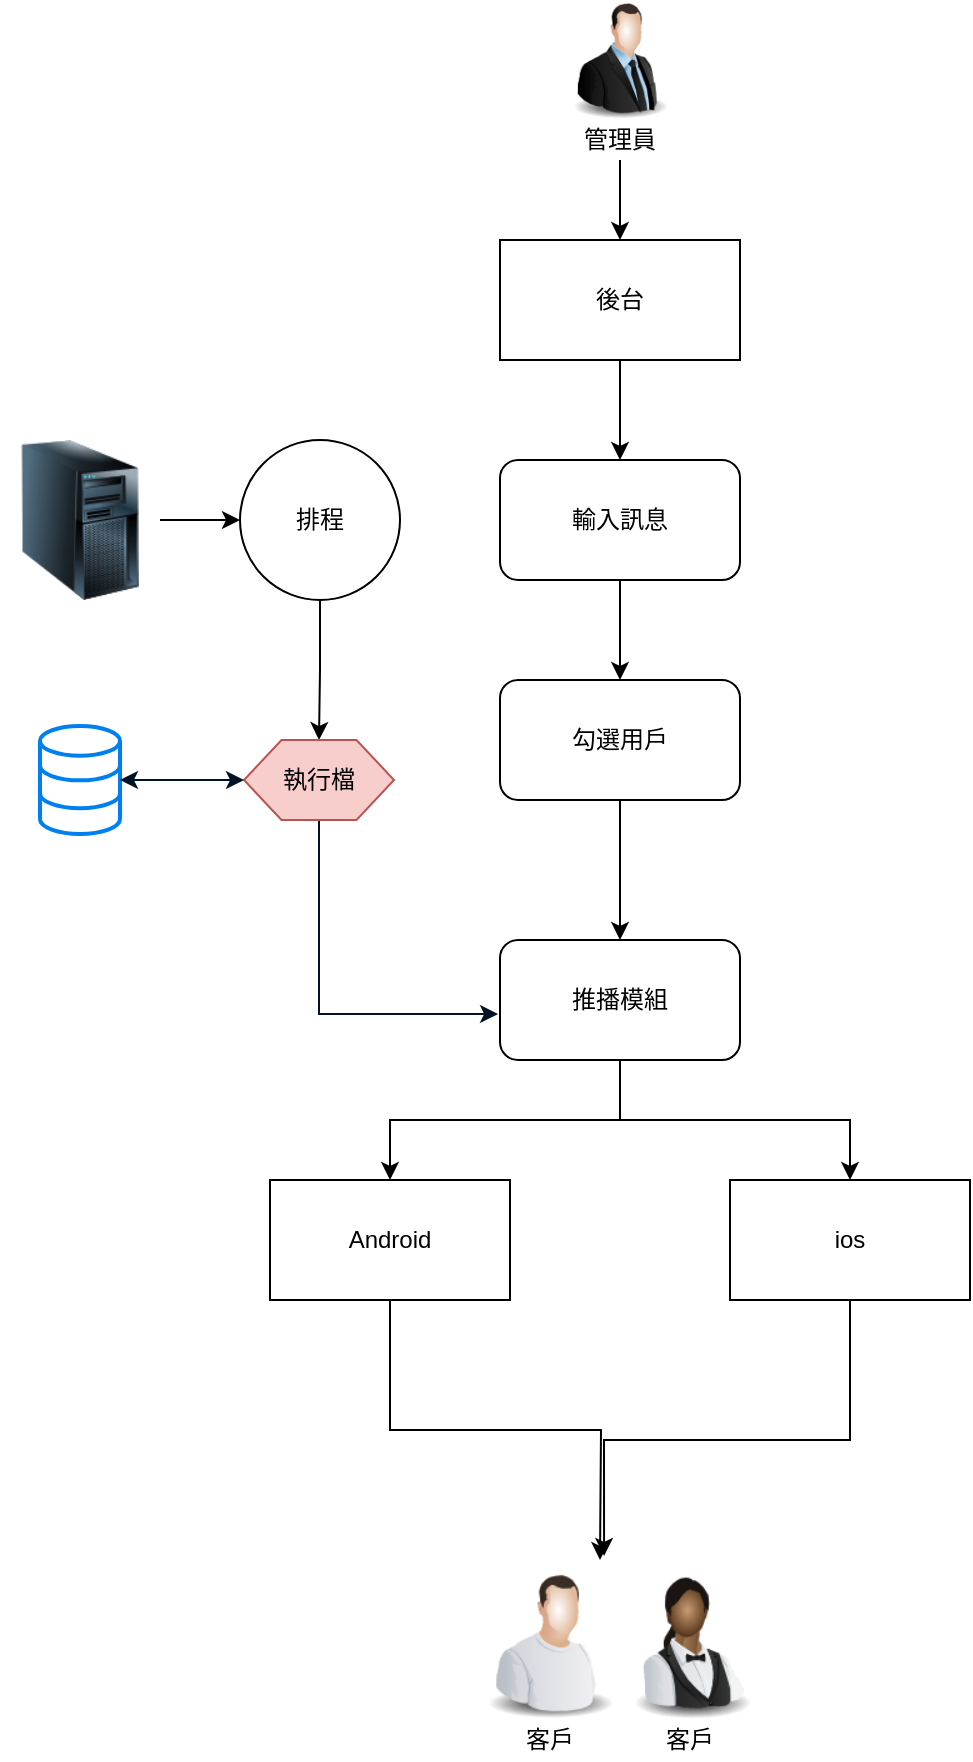 <mxfile version="12.4.9" type="github" pages="2"><diagram id="C5RBs43oDa-KdzZeNtuy" name="Page-1"><mxGraphModel dx="1120" dy="720" grid="1" gridSize="10" guides="1" tooltips="1" connect="1" arrows="1" fold="1" page="1" pageScale="1" pageWidth="827" pageHeight="1169" math="0" shadow="0"><root><mxCell id="WIyWlLk6GJQsqaUBKTNV-0"/><mxCell id="WIyWlLk6GJQsqaUBKTNV-1" parent="WIyWlLk6GJQsqaUBKTNV-0"/><mxCell id="deEyR8dIf3ZzxdoV2tiy-35" style="edgeStyle=orthogonalEdgeStyle;rounded=0;orthogonalLoop=1;jettySize=auto;html=1;exitX=0.25;exitY=1;exitDx=0;exitDy=0;entryX=0.5;entryY=0;entryDx=0;entryDy=0;" edge="1" parent="WIyWlLk6GJQsqaUBKTNV-1" source="deEyR8dIf3ZzxdoV2tiy-0" target="deEyR8dIf3ZzxdoV2tiy-11"><mxGeometry relative="1" as="geometry"><Array as="points"><mxPoint x="370" y="550"/><mxPoint x="370" y="580"/><mxPoint x="255" y="580"/></Array></mxGeometry></mxCell><mxCell id="deEyR8dIf3ZzxdoV2tiy-36" style="edgeStyle=orthogonalEdgeStyle;rounded=0;orthogonalLoop=1;jettySize=auto;html=1;exitX=0.5;exitY=1;exitDx=0;exitDy=0;entryX=0.5;entryY=0;entryDx=0;entryDy=0;" edge="1" parent="WIyWlLk6GJQsqaUBKTNV-1" source="deEyR8dIf3ZzxdoV2tiy-0" target="deEyR8dIf3ZzxdoV2tiy-12"><mxGeometry relative="1" as="geometry"><mxPoint x="410" y="560" as="targetPoint"/></mxGeometry></mxCell><mxCell id="deEyR8dIf3ZzxdoV2tiy-0" value="推播模組" style="rounded=1;whiteSpace=wrap;html=1;" vertex="1" parent="WIyWlLk6GJQsqaUBKTNV-1"><mxGeometry x="310" y="490" width="120" height="60" as="geometry"/></mxCell><mxCell id="deEyR8dIf3ZzxdoV2tiy-9" style="edgeStyle=orthogonalEdgeStyle;rounded=0;orthogonalLoop=1;jettySize=auto;html=1;exitX=0.5;exitY=1;exitDx=0;exitDy=0;entryX=0.5;entryY=0;entryDx=0;entryDy=0;" edge="1" parent="WIyWlLk6GJQsqaUBKTNV-1" source="deEyR8dIf3ZzxdoV2tiy-1" target="deEyR8dIf3ZzxdoV2tiy-7"><mxGeometry relative="1" as="geometry"/></mxCell><mxCell id="deEyR8dIf3ZzxdoV2tiy-1" value="輸入訊息" style="rounded=1;whiteSpace=wrap;html=1;" vertex="1" parent="WIyWlLk6GJQsqaUBKTNV-1"><mxGeometry x="310" y="250" width="120" height="60" as="geometry"/></mxCell><mxCell id="deEyR8dIf3ZzxdoV2tiy-53" style="edgeStyle=orthogonalEdgeStyle;rounded=0;orthogonalLoop=1;jettySize=auto;html=1;exitX=0.5;exitY=1;exitDx=0;exitDy=0;" edge="1" parent="WIyWlLk6GJQsqaUBKTNV-1" source="deEyR8dIf3ZzxdoV2tiy-7" target="deEyR8dIf3ZzxdoV2tiy-0"><mxGeometry relative="1" as="geometry"/></mxCell><mxCell id="deEyR8dIf3ZzxdoV2tiy-7" value="勾選用戶" style="rounded=1;whiteSpace=wrap;html=1;" vertex="1" parent="WIyWlLk6GJQsqaUBKTNV-1"><mxGeometry x="310" y="360" width="120" height="60" as="geometry"/></mxCell><mxCell id="deEyR8dIf3ZzxdoV2tiy-41" style="edgeStyle=orthogonalEdgeStyle;rounded=0;orthogonalLoop=1;jettySize=auto;html=1;exitX=0.5;exitY=1;exitDx=0;exitDy=0;" edge="1" parent="WIyWlLk6GJQsqaUBKTNV-1" source="deEyR8dIf3ZzxdoV2tiy-11"><mxGeometry relative="1" as="geometry"><mxPoint x="360" y="800" as="targetPoint"/></mxGeometry></mxCell><mxCell id="deEyR8dIf3ZzxdoV2tiy-11" value="Android" style="rounded=0;whiteSpace=wrap;html=1;" vertex="1" parent="WIyWlLk6GJQsqaUBKTNV-1"><mxGeometry x="195" y="610" width="120" height="60" as="geometry"/></mxCell><mxCell id="deEyR8dIf3ZzxdoV2tiy-42" style="edgeStyle=orthogonalEdgeStyle;rounded=0;orthogonalLoop=1;jettySize=auto;html=1;entryX=0.838;entryY=-0.025;entryDx=0;entryDy=0;entryPerimeter=0;" edge="1" parent="WIyWlLk6GJQsqaUBKTNV-1" source="deEyR8dIf3ZzxdoV2tiy-12" target="deEyR8dIf3ZzxdoV2tiy-5"><mxGeometry relative="1" as="geometry"><Array as="points"><mxPoint x="485" y="740"/><mxPoint x="362" y="740"/></Array></mxGeometry></mxCell><mxCell id="deEyR8dIf3ZzxdoV2tiy-12" value="ios" style="rounded=0;whiteSpace=wrap;html=1;" vertex="1" parent="WIyWlLk6GJQsqaUBKTNV-1"><mxGeometry x="425" y="610" width="120" height="60" as="geometry"/></mxCell><mxCell id="deEyR8dIf3ZzxdoV2tiy-33" style="edgeStyle=orthogonalEdgeStyle;rounded=0;orthogonalLoop=1;jettySize=auto;html=1;exitX=1;exitY=0.5;exitDx=0;exitDy=0;entryX=0;entryY=0.5;entryDx=0;entryDy=0;" edge="1" parent="WIyWlLk6GJQsqaUBKTNV-1" source="deEyR8dIf3ZzxdoV2tiy-14" target="deEyR8dIf3ZzxdoV2tiy-15"><mxGeometry relative="1" as="geometry"/></mxCell><mxCell id="deEyR8dIf3ZzxdoV2tiy-14" value="" style="image;html=1;labelBackgroundColor=#ffffff;image=img/lib/clip_art/computers/Server_Tower_128x128.png" vertex="1" parent="WIyWlLk6GJQsqaUBKTNV-1"><mxGeometry x="60" y="240" width="80" height="80" as="geometry"/></mxCell><mxCell id="deEyR8dIf3ZzxdoV2tiy-47" style="edgeStyle=orthogonalEdgeStyle;rounded=0;orthogonalLoop=1;jettySize=auto;html=1;exitX=0.5;exitY=1;exitDx=0;exitDy=0;entryX=0.5;entryY=0;entryDx=0;entryDy=0;" edge="1" parent="WIyWlLk6GJQsqaUBKTNV-1" source="deEyR8dIf3ZzxdoV2tiy-15" target="deEyR8dIf3ZzxdoV2tiy-43"><mxGeometry relative="1" as="geometry"/></mxCell><mxCell id="deEyR8dIf3ZzxdoV2tiy-15" value="排程" style="ellipse;whiteSpace=wrap;html=1;aspect=fixed;" vertex="1" parent="WIyWlLk6GJQsqaUBKTNV-1"><mxGeometry x="180" y="240" width="80" height="80" as="geometry"/></mxCell><mxCell id="deEyR8dIf3ZzxdoV2tiy-19" value="" style="group" vertex="1" connectable="0" parent="WIyWlLk6GJQsqaUBKTNV-1"><mxGeometry x="340" y="20" width="60" height="80" as="geometry"/></mxCell><mxCell id="deEyR8dIf3ZzxdoV2tiy-4" value="" style="image;html=1;labelBackgroundColor=#ffffff;image=img/lib/clip_art/people/Suit_Man_128x128.png" vertex="1" parent="deEyR8dIf3ZzxdoV2tiy-19"><mxGeometry width="60" height="60" as="geometry"/></mxCell><mxCell id="deEyR8dIf3ZzxdoV2tiy-18" value="管理員" style="text;html=1;strokeColor=none;fillColor=none;align=center;verticalAlign=middle;whiteSpace=wrap;rounded=0;" vertex="1" parent="deEyR8dIf3ZzxdoV2tiy-19"><mxGeometry x="10" y="60" width="40" height="20" as="geometry"/></mxCell><mxCell id="deEyR8dIf3ZzxdoV2tiy-27" style="edgeStyle=orthogonalEdgeStyle;rounded=0;orthogonalLoop=1;jettySize=auto;html=1;exitX=0.5;exitY=1;exitDx=0;exitDy=0;entryX=0.5;entryY=0;entryDx=0;entryDy=0;" edge="1" parent="WIyWlLk6GJQsqaUBKTNV-1" source="deEyR8dIf3ZzxdoV2tiy-25" target="deEyR8dIf3ZzxdoV2tiy-1"><mxGeometry relative="1" as="geometry"/></mxCell><mxCell id="deEyR8dIf3ZzxdoV2tiy-25" value="後台" style="rounded=0;whiteSpace=wrap;html=1;" vertex="1" parent="WIyWlLk6GJQsqaUBKTNV-1"><mxGeometry x="310" y="140" width="120" height="60" as="geometry"/></mxCell><mxCell id="deEyR8dIf3ZzxdoV2tiy-26" style="edgeStyle=orthogonalEdgeStyle;rounded=0;orthogonalLoop=1;jettySize=auto;html=1;exitX=0.5;exitY=1;exitDx=0;exitDy=0;entryX=0.5;entryY=0;entryDx=0;entryDy=0;" edge="1" parent="WIyWlLk6GJQsqaUBKTNV-1" source="deEyR8dIf3ZzxdoV2tiy-18" target="deEyR8dIf3ZzxdoV2tiy-25"><mxGeometry relative="1" as="geometry"/></mxCell><mxCell id="deEyR8dIf3ZzxdoV2tiy-40" value="" style="group" vertex="1" connectable="0" parent="WIyWlLk6GJQsqaUBKTNV-1"><mxGeometry x="295" y="740" width="150" height="160" as="geometry"/></mxCell><mxCell id="deEyR8dIf3ZzxdoV2tiy-21" value="" style="group" vertex="1" connectable="0" parent="deEyR8dIf3ZzxdoV2tiy-40"><mxGeometry width="80" height="100" as="geometry"/></mxCell><mxCell id="deEyR8dIf3ZzxdoV2tiy-5" value="" style="image;html=1;labelBackgroundColor=#ffffff;image=img/lib/clip_art/people/Worker_Man_128x128.png" vertex="1" parent="deEyR8dIf3ZzxdoV2tiy-21"><mxGeometry y="60" width="80" height="80" as="geometry"/></mxCell><mxCell id="deEyR8dIf3ZzxdoV2tiy-20" value="客戶" style="text;html=1;strokeColor=none;fillColor=none;align=center;verticalAlign=middle;whiteSpace=wrap;rounded=0;" vertex="1" parent="deEyR8dIf3ZzxdoV2tiy-21"><mxGeometry x="20" y="140" width="40" height="20" as="geometry"/></mxCell><mxCell id="deEyR8dIf3ZzxdoV2tiy-23" value="" style="group" vertex="1" connectable="0" parent="deEyR8dIf3ZzxdoV2tiy-40"><mxGeometry x="70" y="60" width="80" height="100" as="geometry"/></mxCell><mxCell id="deEyR8dIf3ZzxdoV2tiy-13" value="" style="image;html=1;labelBackgroundColor=#ffffff;image=img/lib/clip_art/people/Waiter_Woman_Black_128x128.png" vertex="1" parent="deEyR8dIf3ZzxdoV2tiy-23"><mxGeometry width="80" height="80" as="geometry"/></mxCell><mxCell id="deEyR8dIf3ZzxdoV2tiy-22" value="客戶" style="text;html=1;strokeColor=none;fillColor=none;align=center;verticalAlign=middle;whiteSpace=wrap;rounded=0;" vertex="1" parent="deEyR8dIf3ZzxdoV2tiy-23"><mxGeometry x="20" y="80" width="40" height="20" as="geometry"/></mxCell><mxCell id="deEyR8dIf3ZzxdoV2tiy-56" style="edgeStyle=orthogonalEdgeStyle;rounded=0;orthogonalLoop=1;jettySize=auto;html=1;exitX=0.5;exitY=1;exitDx=0;exitDy=0;entryX=-0.008;entryY=0.617;entryDx=0;entryDy=0;entryPerimeter=0;strokeColor=#001326;" edge="1" parent="WIyWlLk6GJQsqaUBKTNV-1" source="deEyR8dIf3ZzxdoV2tiy-43" target="deEyR8dIf3ZzxdoV2tiy-0"><mxGeometry relative="1" as="geometry"/></mxCell><mxCell id="deEyR8dIf3ZzxdoV2tiy-43" value="執行檔" style="shape=hexagon;perimeter=hexagonPerimeter2;whiteSpace=wrap;html=1;fillColor=#f8cecc;strokeColor=#b85450;" vertex="1" parent="WIyWlLk6GJQsqaUBKTNV-1"><mxGeometry x="182" y="390" width="75" height="40" as="geometry"/></mxCell><mxCell id="deEyR8dIf3ZzxdoV2tiy-45" value="" style="html=1;verticalLabelPosition=bottom;align=center;labelBackgroundColor=#ffffff;verticalAlign=top;strokeWidth=2;strokeColor=#0080F0;shadow=0;dashed=0;shape=mxgraph.ios7.icons.data;" vertex="1" parent="WIyWlLk6GJQsqaUBKTNV-1"><mxGeometry x="80" y="383" width="40" height="54" as="geometry"/></mxCell><mxCell id="deEyR8dIf3ZzxdoV2tiy-55" value="" style="endArrow=classic;startArrow=classic;html=1;strokeColor=#001326;exitX=1;exitY=0.5;exitDx=0;exitDy=0;exitPerimeter=0;entryX=0;entryY=0.5;entryDx=0;entryDy=0;" edge="1" parent="WIyWlLk6GJQsqaUBKTNV-1" source="deEyR8dIf3ZzxdoV2tiy-45" target="deEyR8dIf3ZzxdoV2tiy-43"><mxGeometry width="50" height="50" relative="1" as="geometry"><mxPoint x="140" y="520" as="sourcePoint"/><mxPoint x="190" y="470" as="targetPoint"/></mxGeometry></mxCell></root></mxGraphModel></diagram><diagram id="gm_INNJ-tviaVNu3Z4hB" name="Page-2"><mxGraphModel dx="946" dy="574" grid="1" gridSize="10" guides="1" tooltips="1" connect="1" arrows="1" fold="1" page="1" pageScale="1" pageWidth="850" pageHeight="1100" math="0" shadow="0"><root><mxCell id="OUWnn2sJIhbEwpDIVtZq-0"/><mxCell id="OUWnn2sJIhbEwpDIVtZq-1" parent="OUWnn2sJIhbEwpDIVtZq-0"/><mxCell id="xrVhRpBdvVGZ-5NU4-1h-6" style="edgeStyle=orthogonalEdgeStyle;rounded=0;orthogonalLoop=1;jettySize=auto;html=1;exitX=0.5;exitY=1;exitDx=0;exitDy=0;entryX=0.5;entryY=0;entryDx=0;entryDy=0;strokeColor=#001326;fontSize=15;fontColor=#006633;" edge="1" parent="OUWnn2sJIhbEwpDIVtZq-1" source="vzhRtEQkwuwS1y8CuVut-0" target="vzhRtEQkwuwS1y8CuVut-1"><mxGeometry relative="1" as="geometry"/></mxCell><mxCell id="vzhRtEQkwuwS1y8CuVut-0" value="輸入訊息" style="rounded=1;whiteSpace=wrap;html=1;" vertex="1" parent="OUWnn2sJIhbEwpDIVtZq-1"><mxGeometry x="250" y="300" width="120" height="60" as="geometry"/></mxCell><mxCell id="l-6AFXMU8v-b-glI6Dur-3" style="edgeStyle=orthogonalEdgeStyle;rounded=0;orthogonalLoop=1;jettySize=auto;html=1;exitX=0.5;exitY=1;exitDx=0;exitDy=0;entryX=0.5;entryY=0;entryDx=0;entryDy=0;strokeColor=#001326;fontSize=15;fontColor=#006633;" edge="1" parent="OUWnn2sJIhbEwpDIVtZq-1" source="vzhRtEQkwuwS1y8CuVut-1" target="l-6AFXMU8v-b-glI6Dur-1"><mxGeometry relative="1" as="geometry"/></mxCell><mxCell id="vzhRtEQkwuwS1y8CuVut-1" value="勾選用戶" style="rounded=1;whiteSpace=wrap;html=1;" vertex="1" parent="OUWnn2sJIhbEwpDIVtZq-1"><mxGeometry x="250" y="410" width="120" height="60" as="geometry"/></mxCell><mxCell id="xrVhRpBdvVGZ-5NU4-1h-5" style="edgeStyle=orthogonalEdgeStyle;rounded=0;orthogonalLoop=1;jettySize=auto;html=1;exitX=0.5;exitY=1;exitDx=0;exitDy=0;entryX=0.5;entryY=0;entryDx=0;entryDy=0;strokeColor=#001326;fontSize=15;fontColor=#006633;" edge="1" parent="OUWnn2sJIhbEwpDIVtZq-1" source="vzhRtEQkwuwS1y8CuVut-5" target="vzhRtEQkwuwS1y8CuVut-0"><mxGeometry relative="1" as="geometry"/></mxCell><mxCell id="vzhRtEQkwuwS1y8CuVut-5" value="後台" style="rounded=0;whiteSpace=wrap;html=1;" vertex="1" parent="OUWnn2sJIhbEwpDIVtZq-1"><mxGeometry x="250" y="190" width="120" height="60" as="geometry"/></mxCell><mxCell id="vzhRtEQkwuwS1y8CuVut-7" value="" style="group;fontColor=#660066;" vertex="1" connectable="0" parent="OUWnn2sJIhbEwpDIVtZq-1"><mxGeometry x="280" y="50" width="60" height="110" as="geometry"/></mxCell><mxCell id="vzhRtEQkwuwS1y8CuVut-2" value="" style="group" vertex="1" connectable="0" parent="vzhRtEQkwuwS1y8CuVut-7"><mxGeometry y="30" width="60" height="80" as="geometry"/></mxCell><mxCell id="vzhRtEQkwuwS1y8CuVut-3" value="" style="image;html=1;labelBackgroundColor=#ffffff;image=img/lib/clip_art/people/Suit_Man_128x128.png" vertex="1" parent="vzhRtEQkwuwS1y8CuVut-2"><mxGeometry width="60" height="60" as="geometry"/></mxCell><mxCell id="vzhRtEQkwuwS1y8CuVut-4" value="管理員" style="text;html=1;strokeColor=none;fillColor=none;align=center;verticalAlign=middle;whiteSpace=wrap;rounded=0;" vertex="1" parent="vzhRtEQkwuwS1y8CuVut-2"><mxGeometry x="10" y="60" width="40" height="20" as="geometry"/></mxCell><mxCell id="vzhRtEQkwuwS1y8CuVut-6" value="A" style="text;html=1;strokeColor=none;fillColor=none;align=center;verticalAlign=middle;whiteSpace=wrap;rounded=0;fontSize=15;fontStyle=1;fontColor=#006633;" vertex="1" parent="vzhRtEQkwuwS1y8CuVut-7"><mxGeometry x="10" width="40" height="20" as="geometry"/></mxCell><mxCell id="xrVhRpBdvVGZ-5NU4-1h-0" value="" style="html=1;verticalLabelPosition=bottom;align=center;labelBackgroundColor=#ffffff;verticalAlign=top;strokeWidth=2;strokeColor=#0080F0;shadow=0;dashed=0;shape=mxgraph.ios7.icons.data;" vertex="1" parent="OUWnn2sJIhbEwpDIVtZq-1"><mxGeometry x="460" y="416" width="40" height="54" as="geometry"/></mxCell><mxCell id="xrVhRpBdvVGZ-5NU4-1h-2" value="" style="endArrow=classic;html=1;strokeColor=#001326;fontSize=15;fontColor=#006633;entryX=-0.05;entryY=0.407;entryDx=0;entryDy=0;entryPerimeter=0;dashed=1;" edge="1" parent="OUWnn2sJIhbEwpDIVtZq-1" source="vzhRtEQkwuwS1y8CuVut-1" target="xrVhRpBdvVGZ-5NU4-1h-0"><mxGeometry width="50" height="50" relative="1" as="geometry"><mxPoint x="370" y="490" as="sourcePoint"/><mxPoint x="440.711" y="440" as="targetPoint"/></mxGeometry></mxCell><mxCell id="xrVhRpBdvVGZ-5NU4-1h-4" style="edgeStyle=orthogonalEdgeStyle;rounded=0;orthogonalLoop=1;jettySize=auto;html=1;exitX=0.5;exitY=1;exitDx=0;exitDy=0;entryX=0.5;entryY=0;entryDx=0;entryDy=0;strokeColor=#001326;fontSize=15;fontColor=#006633;" edge="1" parent="OUWnn2sJIhbEwpDIVtZq-1" source="vzhRtEQkwuwS1y8CuVut-4" target="vzhRtEQkwuwS1y8CuVut-5"><mxGeometry relative="1" as="geometry"/></mxCell><mxCell id="G46RKP9DFBTjOonJv60t-13" style="edgeStyle=orthogonalEdgeStyle;rounded=0;orthogonalLoop=1;jettySize=auto;html=1;exitX=0.5;exitY=1;exitDx=0;exitDy=0;entryX=0.5;entryY=0;entryDx=0;entryDy=0;strokeColor=#001326;fontSize=15;fontColor=#001326;" edge="1" parent="OUWnn2sJIhbEwpDIVtZq-1" source="l-6AFXMU8v-b-glI6Dur-1" target="G46RKP9DFBTjOonJv60t-3"><mxGeometry relative="1" as="geometry"/></mxCell><mxCell id="G46RKP9DFBTjOonJv60t-14" style="edgeStyle=orthogonalEdgeStyle;rounded=0;orthogonalLoop=1;jettySize=auto;html=1;exitX=0.5;exitY=1;exitDx=0;exitDy=0;entryX=0.5;entryY=0;entryDx=0;entryDy=0;strokeColor=#001326;fontSize=15;fontColor=#001326;" edge="1" parent="OUWnn2sJIhbEwpDIVtZq-1" source="l-6AFXMU8v-b-glI6Dur-1" target="G46RKP9DFBTjOonJv60t-5"><mxGeometry relative="1" as="geometry"/></mxCell><mxCell id="l-6AFXMU8v-b-glI6Dur-1" value="&lt;span style=&quot;color: rgb(0 , 0 , 0) ; font-size: 12px ; white-space: normal&quot;&gt;推播模組&lt;/span&gt;" style="rounded=0;whiteSpace=wrap;html=1;fontSize=15;fillColor=#f8cecc;strokeColor=#b85450;" vertex="1" parent="OUWnn2sJIhbEwpDIVtZq-1"><mxGeometry x="420" y="550" width="120" height="60" as="geometry"/></mxCell><mxCell id="Qk1HvIBf3ztWfqtuB9n_-13" style="edgeStyle=orthogonalEdgeStyle;rounded=0;orthogonalLoop=1;jettySize=auto;html=1;exitX=0.5;exitY=1;exitDx=0;exitDy=0;strokeColor=#001326;fontSize=15;fontColor=#001326;" edge="1" parent="OUWnn2sJIhbEwpDIVtZq-1"><mxGeometry relative="1" as="geometry"><mxPoint x="636" y="464" as="sourcePoint"/><mxPoint x="480" y="550" as="targetPoint"/><Array as="points"><mxPoint x="636" y="510"/><mxPoint x="480" y="510"/></Array></mxGeometry></mxCell><mxCell id="Qk1HvIBf3ztWfqtuB9n_-2" value="執行檔" style="shape=hexagon;perimeter=hexagonPerimeter2;whiteSpace=wrap;html=1;fillColor=#d5e8d4;strokeColor=#82b366;" vertex="1" parent="OUWnn2sJIhbEwpDIVtZq-1"><mxGeometry x="598" y="424" width="75" height="40" as="geometry"/></mxCell><mxCell id="Qk1HvIBf3ztWfqtuB9n_-6" value="" style="group" vertex="1" connectable="0" parent="OUWnn2sJIhbEwpDIVtZq-1"><mxGeometry x="600" y="40" width="70" height="120" as="geometry"/></mxCell><mxCell id="Qk1HvIBf3ztWfqtuB9n_-0" value="" style="image;html=1;labelBackgroundColor=#ffffff;image=img/lib/clip_art/computers/Server_Tower_128x128.png" vertex="1" parent="Qk1HvIBf3ztWfqtuB9n_-6"><mxGeometry y="30" width="70" height="70" as="geometry"/></mxCell><mxCell id="Qk1HvIBf3ztWfqtuB9n_-4" value="B" style="text;html=1;strokeColor=none;fillColor=none;align=center;verticalAlign=middle;whiteSpace=wrap;rounded=0;fontSize=15;fontColor=#006633;fontStyle=1" vertex="1" parent="Qk1HvIBf3ztWfqtuB9n_-6"><mxGeometry x="15" width="40" height="20" as="geometry"/></mxCell><mxCell id="Qk1HvIBf3ztWfqtuB9n_-5" value="&lt;font style=&quot;font-size: 12px&quot;&gt;伺服器&lt;/font&gt;" style="text;html=1;strokeColor=none;fillColor=none;align=center;verticalAlign=middle;whiteSpace=wrap;rounded=0;fontSize=15;fontColor=#001326;" vertex="1" parent="Qk1HvIBf3ztWfqtuB9n_-6"><mxGeometry x="17" y="100" width="40" height="20" as="geometry"/></mxCell><mxCell id="Qk1HvIBf3ztWfqtuB9n_-9" style="edgeStyle=orthogonalEdgeStyle;rounded=0;orthogonalLoop=1;jettySize=auto;html=1;exitX=0.5;exitY=1;exitDx=0;exitDy=0;strokeColor=#001326;fontSize=15;fontColor=#001326;" edge="1" parent="OUWnn2sJIhbEwpDIVtZq-1" source="Qk1HvIBf3ztWfqtuB9n_-7" target="Qk1HvIBf3ztWfqtuB9n_-2"><mxGeometry relative="1" as="geometry"/></mxCell><mxCell id="Qk1HvIBf3ztWfqtuB9n_-7" value="&lt;font style=&quot;font-size: 12px&quot;&gt;排程&lt;/font&gt;" style="rounded=0;whiteSpace=wrap;html=1;fontSize=15;fontColor=#001326;" vertex="1" parent="OUWnn2sJIhbEwpDIVtZq-1"><mxGeometry x="576" y="190" width="120" height="60" as="geometry"/></mxCell><mxCell id="Qk1HvIBf3ztWfqtuB9n_-8" style="edgeStyle=orthogonalEdgeStyle;rounded=0;orthogonalLoop=1;jettySize=auto;html=1;exitX=0.5;exitY=1;exitDx=0;exitDy=0;entryX=0.5;entryY=0;entryDx=0;entryDy=0;strokeColor=#001326;fontSize=15;fontColor=#001326;" edge="1" parent="OUWnn2sJIhbEwpDIVtZq-1" source="Qk1HvIBf3ztWfqtuB9n_-5" target="Qk1HvIBf3ztWfqtuB9n_-7"><mxGeometry relative="1" as="geometry"/></mxCell><mxCell id="Qk1HvIBf3ztWfqtuB9n_-11" value="" style="endArrow=classic;startArrow=classic;html=1;strokeColor=#001326;fontSize=15;fontColor=#001326;exitX=1.1;exitY=0.537;exitDx=0;exitDy=0;exitPerimeter=0;entryX=0;entryY=0.5;entryDx=0;entryDy=0;" edge="1" parent="OUWnn2sJIhbEwpDIVtZq-1" source="xrVhRpBdvVGZ-5NU4-1h-0" target="Qk1HvIBf3ztWfqtuB9n_-2"><mxGeometry width="50" height="50" relative="1" as="geometry"><mxPoint x="520" y="470" as="sourcePoint"/><mxPoint x="570" y="420" as="targetPoint"/></mxGeometry></mxCell><mxCell id="G46RKP9DFBTjOonJv60t-15" style="edgeStyle=orthogonalEdgeStyle;rounded=0;orthogonalLoop=1;jettySize=auto;html=1;exitX=0.5;exitY=1;exitDx=0;exitDy=0;entryX=0;entryY=0;entryDx=0;entryDy=0;strokeColor=#001326;fontSize=15;fontColor=#001326;" edge="1" parent="OUWnn2sJIhbEwpDIVtZq-1" source="G46RKP9DFBTjOonJv60t-3" target="G46RKP9DFBTjOonJv60t-11"><mxGeometry relative="1" as="geometry"/></mxCell><mxCell id="G46RKP9DFBTjOonJv60t-3" value="Android" style="rounded=0;whiteSpace=wrap;html=1;" vertex="1" parent="OUWnn2sJIhbEwpDIVtZq-1"><mxGeometry x="305" y="670" width="120" height="60" as="geometry"/></mxCell><mxCell id="G46RKP9DFBTjOonJv60t-16" style="edgeStyle=orthogonalEdgeStyle;rounded=0;orthogonalLoop=1;jettySize=auto;html=1;exitX=0.5;exitY=1;exitDx=0;exitDy=0;entryX=0;entryY=0;entryDx=0;entryDy=0;strokeColor=#001326;fontSize=15;fontColor=#001326;" edge="1" parent="OUWnn2sJIhbEwpDIVtZq-1" source="G46RKP9DFBTjOonJv60t-5" target="G46RKP9DFBTjOonJv60t-11"><mxGeometry relative="1" as="geometry"/></mxCell><mxCell id="G46RKP9DFBTjOonJv60t-5" value="ios" style="rounded=0;whiteSpace=wrap;html=1;" vertex="1" parent="OUWnn2sJIhbEwpDIVtZq-1"><mxGeometry x="535" y="670" width="120" height="60" as="geometry"/></mxCell><mxCell id="G46RKP9DFBTjOonJv60t-6" value="" style="group" vertex="1" connectable="0" parent="OUWnn2sJIhbEwpDIVtZq-1"><mxGeometry x="405" y="850" width="150" height="160" as="geometry"/></mxCell><mxCell id="G46RKP9DFBTjOonJv60t-7" value="" style="group" vertex="1" connectable="0" parent="G46RKP9DFBTjOonJv60t-6"><mxGeometry width="80" height="100" as="geometry"/></mxCell><mxCell id="G46RKP9DFBTjOonJv60t-8" value="" style="image;html=1;labelBackgroundColor=#ffffff;image=img/lib/clip_art/people/Worker_Man_128x128.png" vertex="1" parent="G46RKP9DFBTjOonJv60t-7"><mxGeometry y="-40" width="80" height="80" as="geometry"/></mxCell><mxCell id="G46RKP9DFBTjOonJv60t-9" value="客戶" style="text;html=1;strokeColor=none;fillColor=none;align=center;verticalAlign=middle;whiteSpace=wrap;rounded=0;" vertex="1" parent="G46RKP9DFBTjOonJv60t-7"><mxGeometry x="20" y="40" width="40" height="20" as="geometry"/></mxCell><mxCell id="G46RKP9DFBTjOonJv60t-10" value="" style="group" vertex="1" connectable="0" parent="G46RKP9DFBTjOonJv60t-6"><mxGeometry x="70" y="-40" width="80" height="100" as="geometry"/></mxCell><mxCell id="G46RKP9DFBTjOonJv60t-11" value="" style="image;html=1;labelBackgroundColor=#ffffff;image=img/lib/clip_art/people/Waiter_Woman_Black_128x128.png" vertex="1" parent="G46RKP9DFBTjOonJv60t-10"><mxGeometry width="80" height="80" as="geometry"/></mxCell><mxCell id="G46RKP9DFBTjOonJv60t-12" value="客戶" style="text;html=1;strokeColor=none;fillColor=none;align=center;verticalAlign=middle;whiteSpace=wrap;rounded=0;" vertex="1" parent="G46RKP9DFBTjOonJv60t-10"><mxGeometry x="20" y="80" width="40" height="20" as="geometry"/></mxCell></root></mxGraphModel></diagram></mxfile>